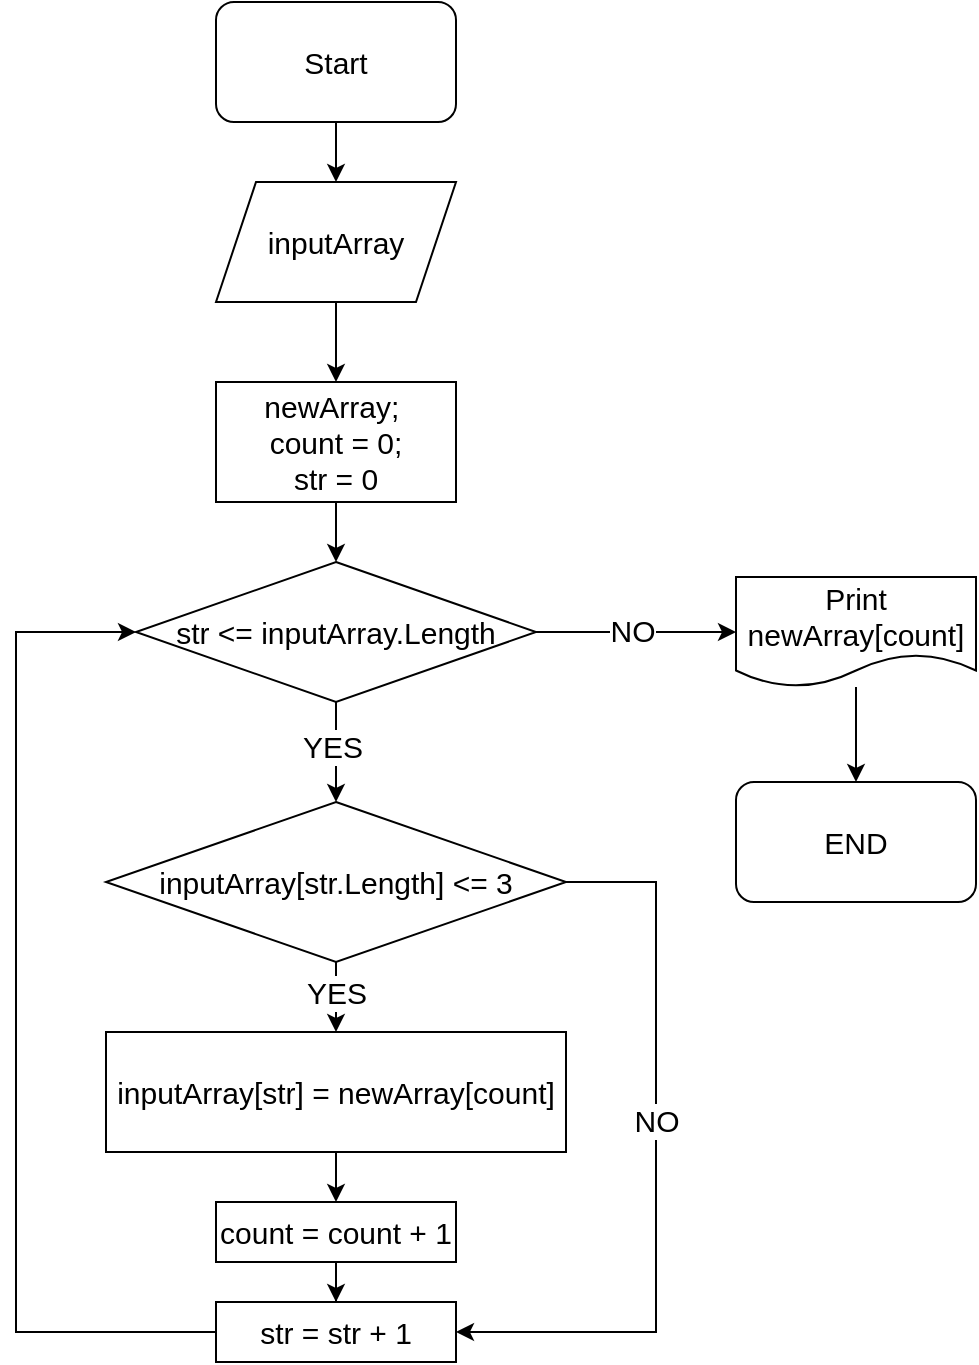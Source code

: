 <mxfile version="24.1.0" type="device">
  <diagram name="Страница — 1" id="g_0g-YroGuJrd1VNVLLz">
    <mxGraphModel dx="780" dy="504" grid="1" gridSize="10" guides="1" tooltips="1" connect="1" arrows="1" fold="1" page="1" pageScale="1" pageWidth="827" pageHeight="1169" math="0" shadow="0">
      <root>
        <mxCell id="0" />
        <mxCell id="1" parent="0" />
        <mxCell id="XqA5XWMBO-apAbx76xMZ-7" value="" style="edgeStyle=orthogonalEdgeStyle;rounded=0;orthogonalLoop=1;jettySize=auto;html=1;fontSize=15;" parent="1" source="XqA5XWMBO-apAbx76xMZ-1" target="XqA5XWMBO-apAbx76xMZ-3" edge="1">
          <mxGeometry relative="1" as="geometry" />
        </mxCell>
        <mxCell id="XqA5XWMBO-apAbx76xMZ-1" value="Start" style="rounded=1;whiteSpace=wrap;html=1;fontSize=15;" parent="1" vertex="1">
          <mxGeometry x="340" y="40" width="120" height="60" as="geometry" />
        </mxCell>
        <mxCell id="XqA5XWMBO-apAbx76xMZ-9" value="" style="edgeStyle=orthogonalEdgeStyle;rounded=0;orthogonalLoop=1;jettySize=auto;html=1;fontSize=15;" parent="1" source="XqA5XWMBO-apAbx76xMZ-2" target="XqA5XWMBO-apAbx76xMZ-4" edge="1">
          <mxGeometry relative="1" as="geometry" />
        </mxCell>
        <mxCell id="XqA5XWMBO-apAbx76xMZ-2" value="newArray;&amp;nbsp;&lt;br style=&quot;font-size: 15px;&quot;&gt;count = 0;&lt;br style=&quot;font-size: 15px;&quot;&gt;str = 0" style="rounded=0;whiteSpace=wrap;html=1;fontSize=15;" parent="1" vertex="1">
          <mxGeometry x="340" y="230" width="120" height="60" as="geometry" />
        </mxCell>
        <mxCell id="XqA5XWMBO-apAbx76xMZ-8" value="" style="edgeStyle=orthogonalEdgeStyle;rounded=0;orthogonalLoop=1;jettySize=auto;html=1;fontSize=15;" parent="1" source="XqA5XWMBO-apAbx76xMZ-3" target="XqA5XWMBO-apAbx76xMZ-2" edge="1">
          <mxGeometry relative="1" as="geometry" />
        </mxCell>
        <mxCell id="XqA5XWMBO-apAbx76xMZ-3" value="inputArray" style="shape=parallelogram;perimeter=parallelogramPerimeter;whiteSpace=wrap;html=1;fixedSize=1;fontSize=15;" parent="1" vertex="1">
          <mxGeometry x="340" y="130" width="120" height="60" as="geometry" />
        </mxCell>
        <mxCell id="XqA5XWMBO-apAbx76xMZ-10" value="" style="edgeStyle=orthogonalEdgeStyle;rounded=0;orthogonalLoop=1;jettySize=auto;html=1;fontSize=15;" parent="1" source="XqA5XWMBO-apAbx76xMZ-4" target="XqA5XWMBO-apAbx76xMZ-5" edge="1">
          <mxGeometry relative="1" as="geometry" />
        </mxCell>
        <mxCell id="XqA5XWMBO-apAbx76xMZ-11" value="YES" style="edgeLabel;html=1;align=center;verticalAlign=middle;resizable=0;points=[];fontSize=15;" parent="XqA5XWMBO-apAbx76xMZ-10" vertex="1" connectable="0">
          <mxGeometry x="-0.125" y="-2" relative="1" as="geometry">
            <mxPoint as="offset" />
          </mxGeometry>
        </mxCell>
        <mxCell id="XqA5XWMBO-apAbx76xMZ-24" value="" style="edgeStyle=orthogonalEdgeStyle;rounded=0;orthogonalLoop=1;jettySize=auto;html=1;fontSize=15;" parent="1" source="XqA5XWMBO-apAbx76xMZ-4" target="XqA5XWMBO-apAbx76xMZ-23" edge="1">
          <mxGeometry relative="1" as="geometry" />
        </mxCell>
        <mxCell id="XqA5XWMBO-apAbx76xMZ-25" value="NO" style="edgeLabel;html=1;align=center;verticalAlign=middle;resizable=0;points=[];fontSize=15;" parent="XqA5XWMBO-apAbx76xMZ-24" vertex="1" connectable="0">
          <mxGeometry x="-0.067" y="1" relative="1" as="geometry">
            <mxPoint x="1" as="offset" />
          </mxGeometry>
        </mxCell>
        <mxCell id="XqA5XWMBO-apAbx76xMZ-4" value="str &amp;lt;= inputArray.Length" style="rhombus;whiteSpace=wrap;html=1;fontSize=15;" parent="1" vertex="1">
          <mxGeometry x="300" y="320" width="200" height="70" as="geometry" />
        </mxCell>
        <mxCell id="XqA5XWMBO-apAbx76xMZ-12" value="" style="edgeStyle=orthogonalEdgeStyle;rounded=0;orthogonalLoop=1;jettySize=auto;html=1;fontSize=15;" parent="1" source="XqA5XWMBO-apAbx76xMZ-5" target="XqA5XWMBO-apAbx76xMZ-6" edge="1">
          <mxGeometry relative="1" as="geometry" />
        </mxCell>
        <mxCell id="XqA5XWMBO-apAbx76xMZ-13" value="YES" style="edgeLabel;html=1;align=center;verticalAlign=middle;resizable=0;points=[];fontSize=15;" parent="XqA5XWMBO-apAbx76xMZ-12" vertex="1" connectable="0">
          <mxGeometry x="-0.361" relative="1" as="geometry">
            <mxPoint as="offset" />
          </mxGeometry>
        </mxCell>
        <mxCell id="XqA5XWMBO-apAbx76xMZ-20" style="edgeStyle=orthogonalEdgeStyle;rounded=0;orthogonalLoop=1;jettySize=auto;html=1;exitX=1;exitY=0.5;exitDx=0;exitDy=0;fontSize=15;" parent="1" source="XqA5XWMBO-apAbx76xMZ-5" target="XqA5XWMBO-apAbx76xMZ-18" edge="1">
          <mxGeometry relative="1" as="geometry">
            <Array as="points">
              <mxPoint x="560" y="480" />
              <mxPoint x="560" y="705" />
            </Array>
          </mxGeometry>
        </mxCell>
        <mxCell id="XqA5XWMBO-apAbx76xMZ-21" value="NO" style="edgeLabel;html=1;align=center;verticalAlign=middle;resizable=0;points=[];fontSize=15;" parent="XqA5XWMBO-apAbx76xMZ-20" vertex="1" connectable="0">
          <mxGeometry x="-0.115" relative="1" as="geometry">
            <mxPoint as="offset" />
          </mxGeometry>
        </mxCell>
        <mxCell id="XqA5XWMBO-apAbx76xMZ-5" value="inputArray[str.Length] &amp;lt;= 3" style="rhombus;whiteSpace=wrap;html=1;fontSize=15;" parent="1" vertex="1">
          <mxGeometry x="285" y="440" width="230" height="80" as="geometry" />
        </mxCell>
        <mxCell id="XqA5XWMBO-apAbx76xMZ-17" value="" style="edgeStyle=orthogonalEdgeStyle;rounded=0;orthogonalLoop=1;jettySize=auto;html=1;fontSize=15;" parent="1" source="XqA5XWMBO-apAbx76xMZ-6" target="XqA5XWMBO-apAbx76xMZ-16" edge="1">
          <mxGeometry relative="1" as="geometry" />
        </mxCell>
        <mxCell id="XqA5XWMBO-apAbx76xMZ-6" value="inputArray[str] = newArray[count]" style="rounded=0;whiteSpace=wrap;html=1;fontSize=15;" parent="1" vertex="1">
          <mxGeometry x="285" y="555" width="230" height="60" as="geometry" />
        </mxCell>
        <mxCell id="XqA5XWMBO-apAbx76xMZ-19" value="" style="edgeStyle=orthogonalEdgeStyle;rounded=0;orthogonalLoop=1;jettySize=auto;html=1;fontSize=15;" parent="1" source="XqA5XWMBO-apAbx76xMZ-16" target="XqA5XWMBO-apAbx76xMZ-18" edge="1">
          <mxGeometry relative="1" as="geometry" />
        </mxCell>
        <mxCell id="XqA5XWMBO-apAbx76xMZ-16" value="count = count + 1" style="rounded=0;whiteSpace=wrap;html=1;fontSize=15;" parent="1" vertex="1">
          <mxGeometry x="340" y="640" width="120" height="30" as="geometry" />
        </mxCell>
        <mxCell id="XqA5XWMBO-apAbx76xMZ-22" style="edgeStyle=orthogonalEdgeStyle;rounded=0;orthogonalLoop=1;jettySize=auto;html=1;entryX=0;entryY=0.5;entryDx=0;entryDy=0;fontSize=15;" parent="1" source="XqA5XWMBO-apAbx76xMZ-18" target="XqA5XWMBO-apAbx76xMZ-4" edge="1">
          <mxGeometry relative="1" as="geometry">
            <Array as="points">
              <mxPoint x="240" y="705" />
              <mxPoint x="240" y="355" />
            </Array>
          </mxGeometry>
        </mxCell>
        <mxCell id="XqA5XWMBO-apAbx76xMZ-18" value="str = str + 1" style="rounded=0;whiteSpace=wrap;html=1;fontSize=15;" parent="1" vertex="1">
          <mxGeometry x="340" y="690" width="120" height="30" as="geometry" />
        </mxCell>
        <mxCell id="XqA5XWMBO-apAbx76xMZ-27" value="" style="edgeStyle=orthogonalEdgeStyle;rounded=0;orthogonalLoop=1;jettySize=auto;html=1;fontSize=15;" parent="1" source="XqA5XWMBO-apAbx76xMZ-23" target="XqA5XWMBO-apAbx76xMZ-26" edge="1">
          <mxGeometry relative="1" as="geometry" />
        </mxCell>
        <mxCell id="XqA5XWMBO-apAbx76xMZ-23" value="Print newArray[count]" style="shape=document;whiteSpace=wrap;html=1;boundedLbl=1;fontSize=15;" parent="1" vertex="1">
          <mxGeometry x="600" y="327.5" width="120" height="55" as="geometry" />
        </mxCell>
        <mxCell id="XqA5XWMBO-apAbx76xMZ-26" value="END" style="rounded=1;whiteSpace=wrap;html=1;fontSize=15;" parent="1" vertex="1">
          <mxGeometry x="600" y="430" width="120" height="60" as="geometry" />
        </mxCell>
      </root>
    </mxGraphModel>
  </diagram>
</mxfile>
